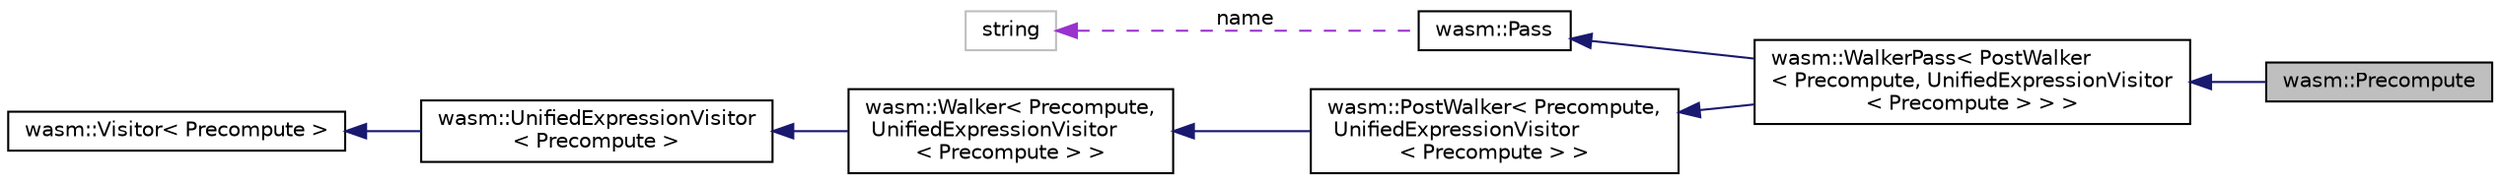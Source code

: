 digraph "wasm::Precompute"
{
  edge [fontname="Helvetica",fontsize="10",labelfontname="Helvetica",labelfontsize="10"];
  node [fontname="Helvetica",fontsize="10",shape=record];
  rankdir="LR";
  Node7 [label="wasm::Precompute",height=0.2,width=0.4,color="black", fillcolor="grey75", style="filled", fontcolor="black"];
  Node8 -> Node7 [dir="back",color="midnightblue",fontsize="10",style="solid"];
  Node8 [label="wasm::WalkerPass\< PostWalker\l\< Precompute, UnifiedExpressionVisitor\l\< Precompute \> \> \>",height=0.2,width=0.4,color="black", fillcolor="white", style="filled",URL="$classwasm_1_1_walker_pass.html"];
  Node9 -> Node8 [dir="back",color="midnightblue",fontsize="10",style="solid"];
  Node9 [label="wasm::Pass",height=0.2,width=0.4,color="black", fillcolor="white", style="filled",URL="$classwasm_1_1_pass.html"];
  Node10 -> Node9 [dir="back",color="darkorchid3",fontsize="10",style="dashed",label=" name" ];
  Node10 [label="string",height=0.2,width=0.4,color="grey75", fillcolor="white", style="filled"];
  Node11 -> Node8 [dir="back",color="midnightblue",fontsize="10",style="solid"];
  Node11 [label="wasm::PostWalker\< Precompute,\l UnifiedExpressionVisitor\l\< Precompute \> \>",height=0.2,width=0.4,color="black", fillcolor="white", style="filled",URL="$structwasm_1_1_post_walker.html"];
  Node12 -> Node11 [dir="back",color="midnightblue",fontsize="10",style="solid"];
  Node12 [label="wasm::Walker\< Precompute,\l UnifiedExpressionVisitor\l\< Precompute \> \>",height=0.2,width=0.4,color="black", fillcolor="white", style="filled",URL="$structwasm_1_1_walker.html"];
  Node13 -> Node12 [dir="back",color="midnightblue",fontsize="10",style="solid"];
  Node13 [label="wasm::UnifiedExpressionVisitor\l\< Precompute \>",height=0.2,width=0.4,color="black", fillcolor="white", style="filled",URL="$structwasm_1_1_unified_expression_visitor.html"];
  Node14 -> Node13 [dir="back",color="midnightblue",fontsize="10",style="solid"];
  Node14 [label="wasm::Visitor\< Precompute \>",height=0.2,width=0.4,color="black", fillcolor="white", style="filled",URL="$structwasm_1_1_visitor.html"];
}
